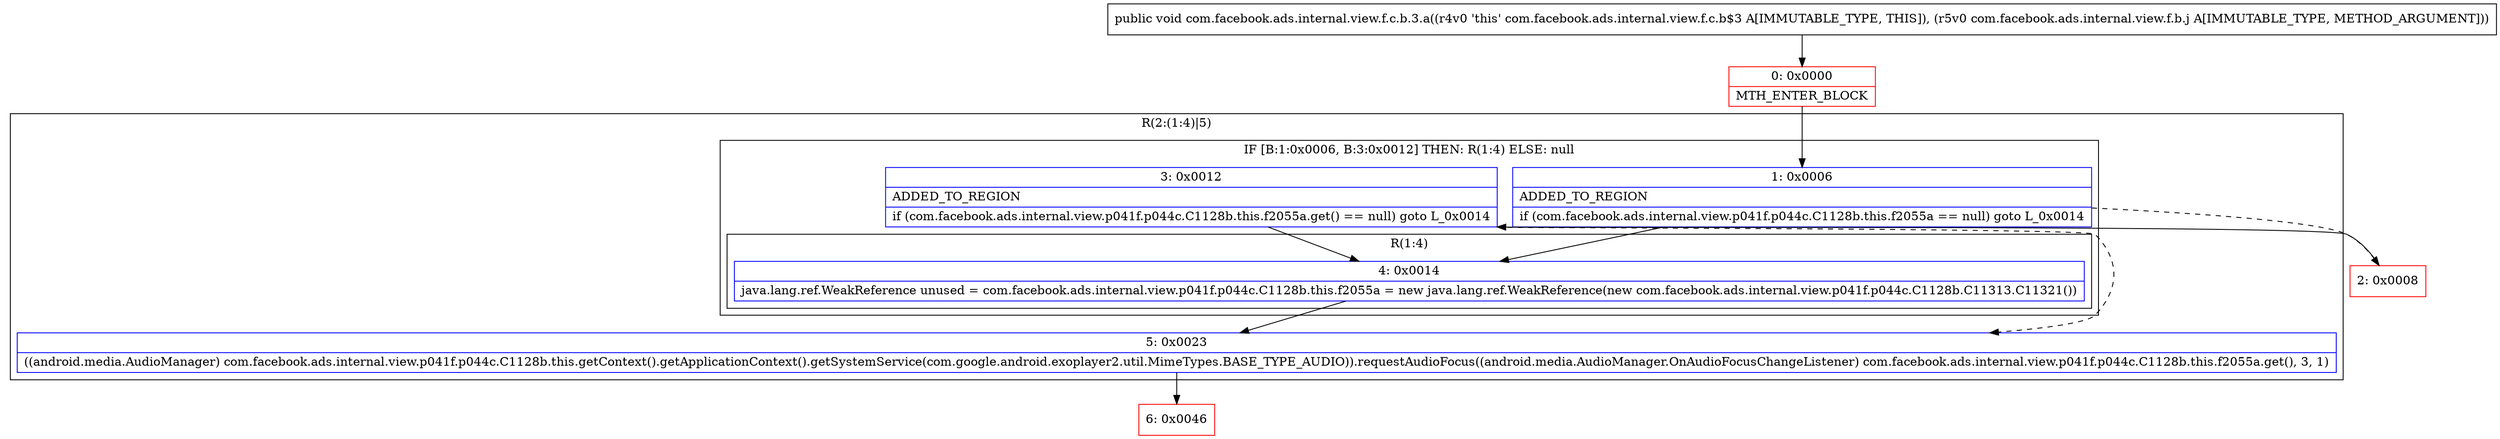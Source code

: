 digraph "CFG forcom.facebook.ads.internal.view.f.c.b.3.a(Lcom\/facebook\/ads\/internal\/view\/f\/b\/j;)V" {
subgraph cluster_Region_929569458 {
label = "R(2:(1:4)|5)";
node [shape=record,color=blue];
subgraph cluster_IfRegion_1437454119 {
label = "IF [B:1:0x0006, B:3:0x0012] THEN: R(1:4) ELSE: null";
node [shape=record,color=blue];
Node_1 [shape=record,label="{1\:\ 0x0006|ADDED_TO_REGION\l|if (com.facebook.ads.internal.view.p041f.p044c.C1128b.this.f2055a == null) goto L_0x0014\l}"];
Node_3 [shape=record,label="{3\:\ 0x0012|ADDED_TO_REGION\l|if (com.facebook.ads.internal.view.p041f.p044c.C1128b.this.f2055a.get() == null) goto L_0x0014\l}"];
subgraph cluster_Region_2105971789 {
label = "R(1:4)";
node [shape=record,color=blue];
Node_4 [shape=record,label="{4\:\ 0x0014|java.lang.ref.WeakReference unused = com.facebook.ads.internal.view.p041f.p044c.C1128b.this.f2055a = new java.lang.ref.WeakReference(new com.facebook.ads.internal.view.p041f.p044c.C1128b.C11313.C11321())\l}"];
}
}
Node_5 [shape=record,label="{5\:\ 0x0023|((android.media.AudioManager) com.facebook.ads.internal.view.p041f.p044c.C1128b.this.getContext().getApplicationContext().getSystemService(com.google.android.exoplayer2.util.MimeTypes.BASE_TYPE_AUDIO)).requestAudioFocus((android.media.AudioManager.OnAudioFocusChangeListener) com.facebook.ads.internal.view.p041f.p044c.C1128b.this.f2055a.get(), 3, 1)\l}"];
}
Node_0 [shape=record,color=red,label="{0\:\ 0x0000|MTH_ENTER_BLOCK\l}"];
Node_2 [shape=record,color=red,label="{2\:\ 0x0008}"];
Node_6 [shape=record,color=red,label="{6\:\ 0x0046}"];
MethodNode[shape=record,label="{public void com.facebook.ads.internal.view.f.c.b.3.a((r4v0 'this' com.facebook.ads.internal.view.f.c.b$3 A[IMMUTABLE_TYPE, THIS]), (r5v0 com.facebook.ads.internal.view.f.b.j A[IMMUTABLE_TYPE, METHOD_ARGUMENT])) }"];
MethodNode -> Node_0;
Node_1 -> Node_2[style=dashed];
Node_1 -> Node_4;
Node_3 -> Node_4;
Node_3 -> Node_5[style=dashed];
Node_4 -> Node_5;
Node_5 -> Node_6;
Node_0 -> Node_1;
Node_2 -> Node_3;
}

